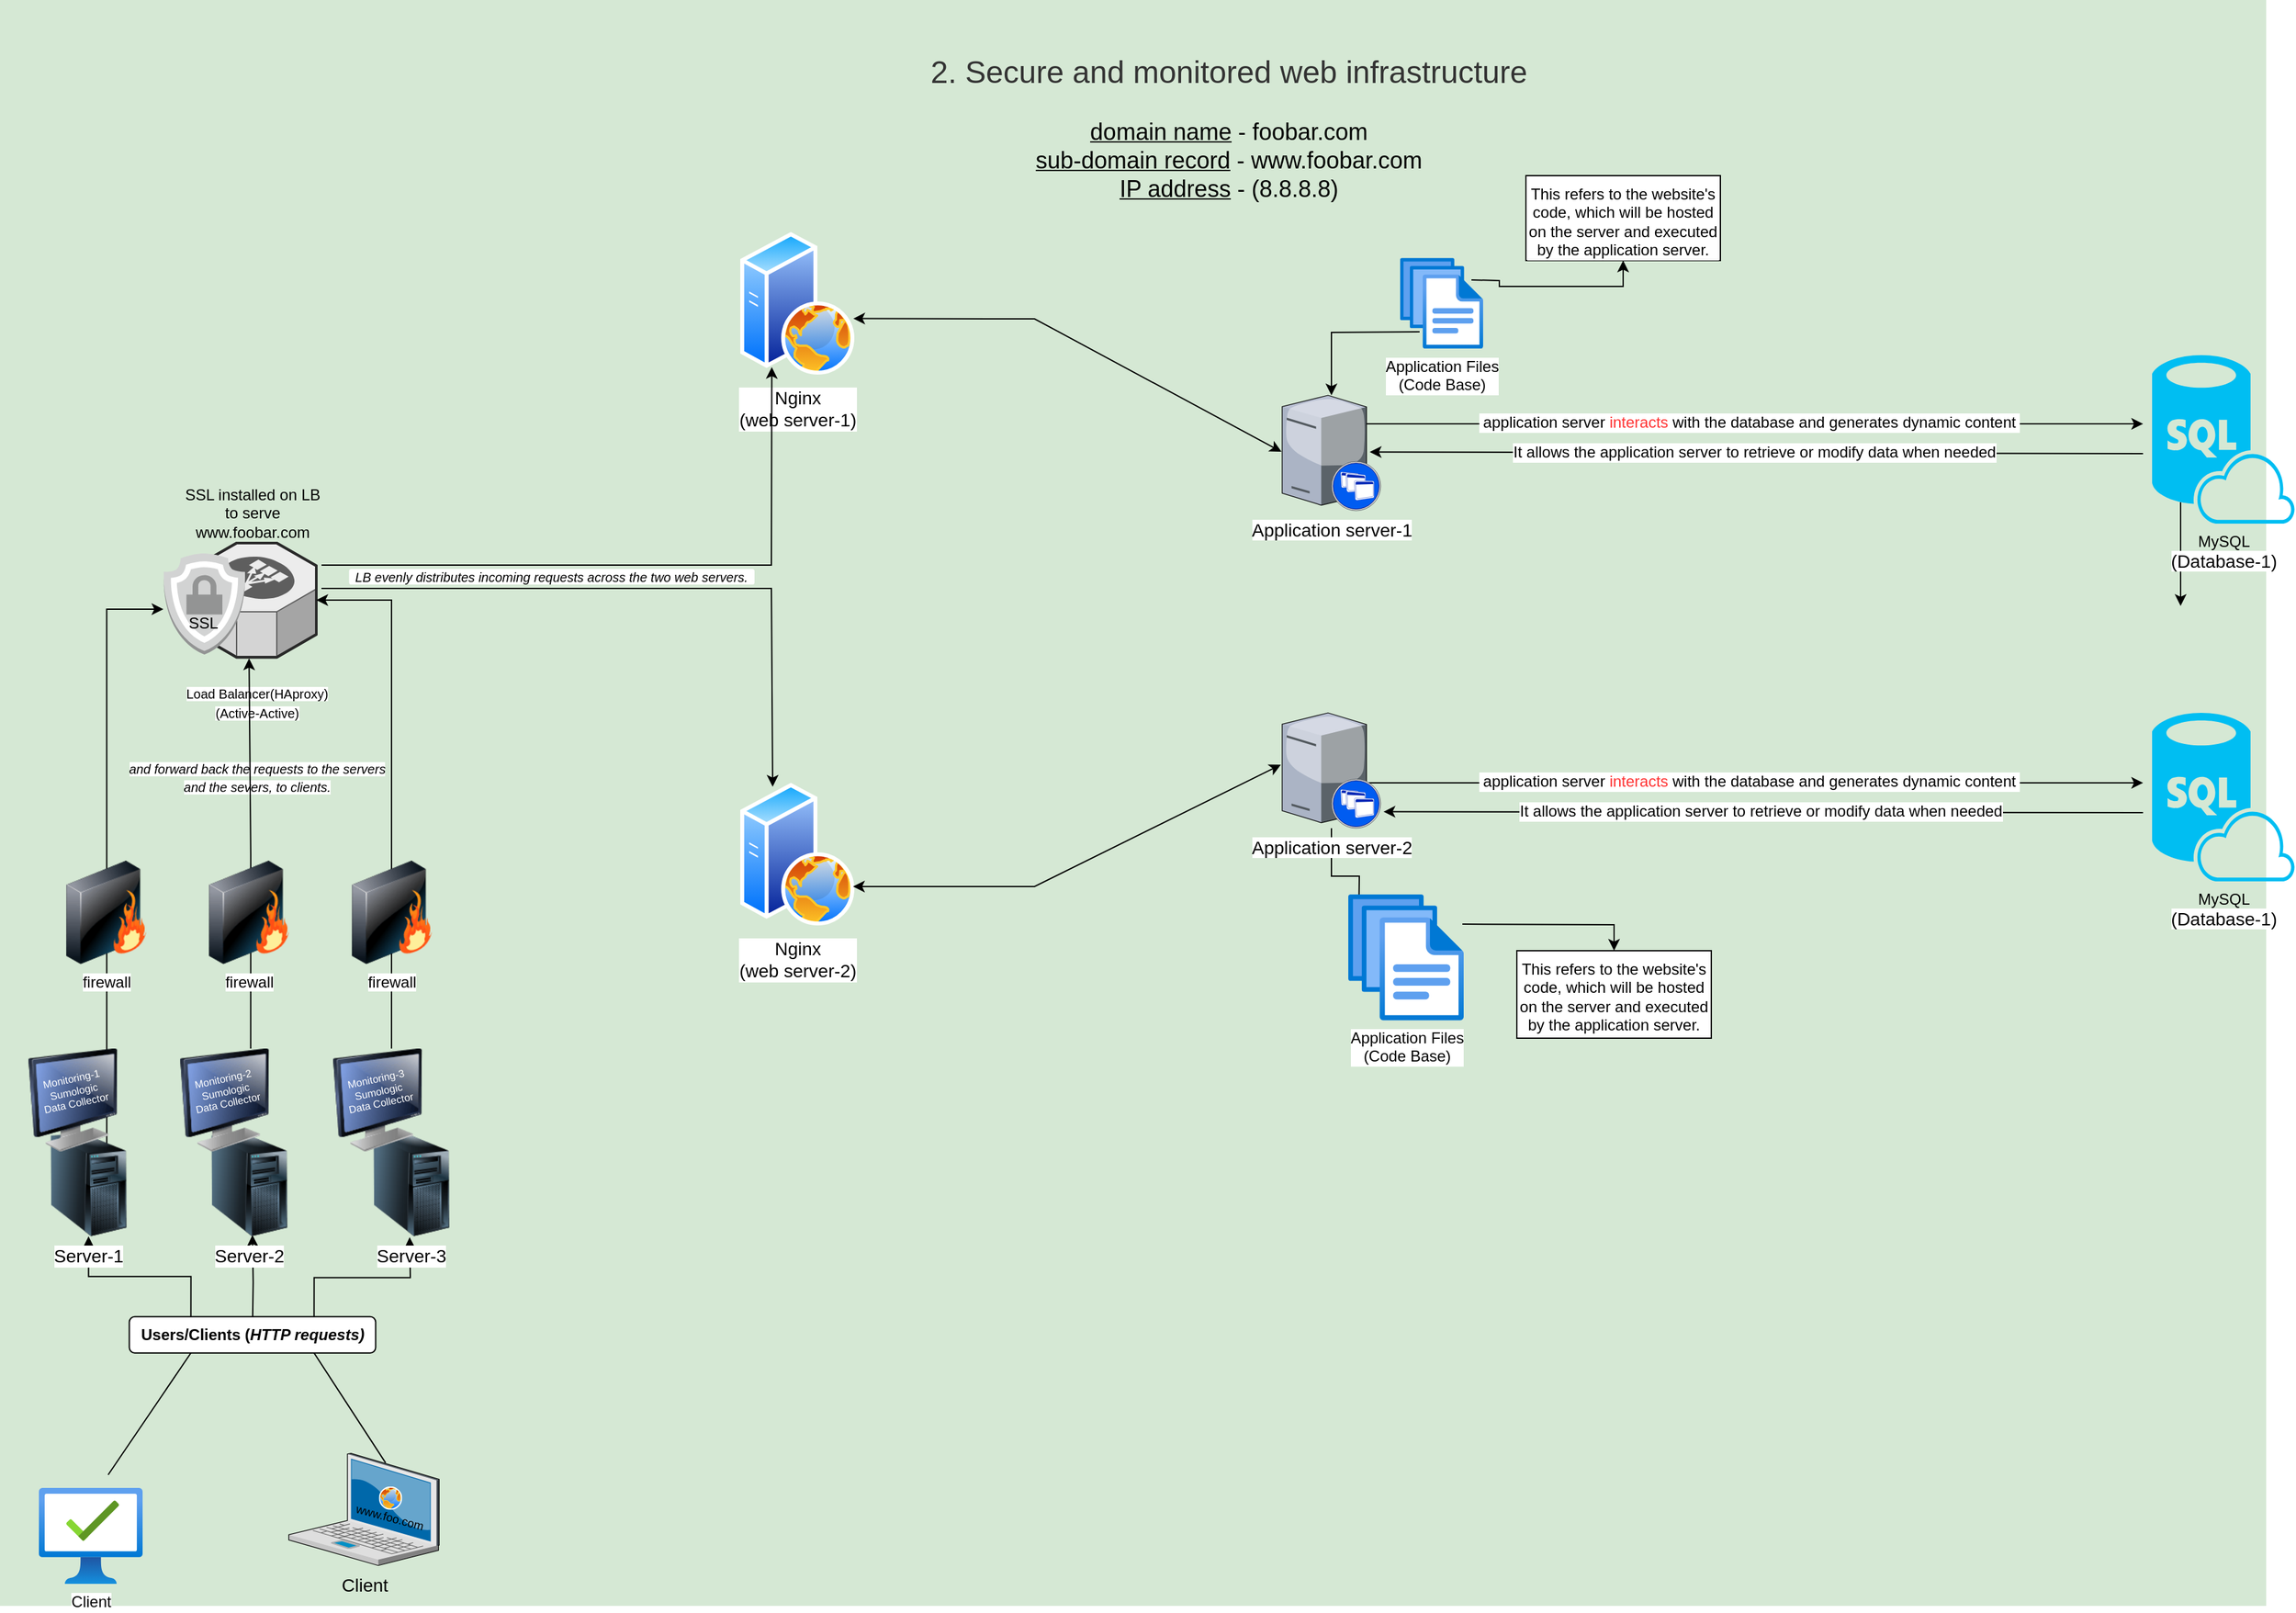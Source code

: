<mxfile version="22.1.17" type="github">
  <diagram id="C5RBs43oDa-KdzZeNtuy" name="Page-1">
    <mxGraphModel dx="1467" dy="723" grid="1" gridSize="10" guides="1" tooltips="1" connect="1" arrows="1" fold="1" page="1" pageScale="1" pageWidth="827" pageHeight="1169" math="0" shadow="0">
      <root>
        <mxCell id="WIyWlLk6GJQsqaUBKTNV-0" />
        <mxCell id="WIyWlLk6GJQsqaUBKTNV-1" parent="WIyWlLk6GJQsqaUBKTNV-0" />
        <mxCell id="R22uzPUmE0PmxV476rB4-1" value="" style="rounded=0;whiteSpace=wrap;html=1;fillColor=#d5e8d4;strokeColor=none;movable=0;resizable=0;rotatable=0;deletable=0;editable=0;locked=1;connectable=0;" vertex="1" parent="WIyWlLk6GJQsqaUBKTNV-1">
          <mxGeometry x="420" y="60" width="1748" height="1239" as="geometry" />
        </mxCell>
        <mxCell id="R22uzPUmE0PmxV476rB4-2" value="&lt;font style=&quot;font-size: 14px;&quot;&gt;Nginx&lt;br&gt;(web server-2)&lt;/font&gt;" style="image;aspect=fixed;perimeter=ellipsePerimeter;html=1;align=center;shadow=0;dashed=0;spacingTop=3;image=img/lib/active_directory/web_server.svg;" vertex="1" parent="WIyWlLk6GJQsqaUBKTNV-1">
          <mxGeometry x="991" y="664" width="88" height="110" as="geometry" />
        </mxCell>
        <mxCell id="R22uzPUmE0PmxV476rB4-3" value="&lt;font style=&quot;font-size: 10px; background-color: rgb(255, 255, 255);&quot;&gt;&lt;br&gt;Load Balancer(HAproxy)&lt;br style=&quot;border-color: var(--border-color);&quot;&gt;(Active-Active)&lt;br style=&quot;border-color: var(--border-color);&quot;&gt;&lt;i style=&quot;border-color: var(--border-color);&quot;&gt;&lt;br style=&quot;border-color: var(--border-color);&quot;&gt;&lt;br style=&quot;border-color: var(--border-color);&quot;&gt;and forward back the requests to the servers&lt;br style=&quot;border-color: var(--border-color);&quot;&gt;and the severs, to clients.&lt;/i&gt;&lt;br&gt;&lt;/font&gt;" style="verticalLabelPosition=bottom;html=1;verticalAlign=top;strokeWidth=1;align=center;outlineConnect=0;dashed=0;outlineConnect=0;shape=mxgraph.aws3d.elasticLoadBalancing;fillColor=#ECECEC;strokeColor=#5E5E5E;aspect=fixed;" vertex="1" parent="WIyWlLk6GJQsqaUBKTNV-1">
          <mxGeometry x="572" y="479" width="92" height="88.17" as="geometry" />
        </mxCell>
        <mxCell id="R22uzPUmE0PmxV476rB4-4" value="&lt;font style=&quot;font-size: 14px;&quot;&gt;Nginx&lt;br&gt;(web server-1)&lt;/font&gt;" style="image;aspect=fixed;perimeter=ellipsePerimeter;html=1;align=center;shadow=0;dashed=0;spacingTop=3;image=img/lib/active_directory/web_server.svg;" vertex="1" parent="WIyWlLk6GJQsqaUBKTNV-1">
          <mxGeometry x="991" y="239" width="88" height="110" as="geometry" />
        </mxCell>
        <mxCell id="R22uzPUmE0PmxV476rB4-5" value="" style="outlineConnect=0;dashed=0;verticalLabelPosition=bottom;verticalAlign=top;align=center;html=1;shape=mxgraph.aws3.ssl_padlock;fillColor=#D2D3D3;gradientColor=none;" vertex="1" parent="WIyWlLk6GJQsqaUBKTNV-1">
          <mxGeometry x="546" y="487" width="63" height="78" as="geometry" />
        </mxCell>
        <mxCell id="R22uzPUmE0PmxV476rB4-6" value="" style="endArrow=classic;startArrow=classic;html=1;rounded=0;exitX=0.991;exitY=0.607;exitDx=0;exitDy=0;exitPerimeter=0;entryX=-0.007;entryY=0.489;entryDx=0;entryDy=0;entryPerimeter=0;" edge="1" parent="WIyWlLk6GJQsqaUBKTNV-1" source="R22uzPUmE0PmxV476rB4-4" target="R22uzPUmE0PmxV476rB4-18">
          <mxGeometry width="50" height="50" relative="1" as="geometry">
            <mxPoint x="1076.0" y="345" as="sourcePoint" />
            <mxPoint x="1358" y="430" as="targetPoint" />
            <Array as="points">
              <mxPoint x="1218" y="306" />
            </Array>
          </mxGeometry>
        </mxCell>
        <mxCell id="R22uzPUmE0PmxV476rB4-7" value="&lt;div style=&quot;border-color: var(--border-color); font-size: 14px;&quot;&gt;&lt;font style=&quot;border-color: var(--border-color); background-color: initial; color: rgb(51, 51, 51); font-size: 24px;&quot;&gt;2. Secure and monitored we&lt;/font&gt;&lt;font style=&quot;border-color: var(--border-color); background-color: initial; color: rgb(51, 51, 51); font-size: 24px;&quot;&gt;b infrastructure&lt;/font&gt;&lt;br style=&quot;border-color: var(--border-color);&quot;&gt;&lt;/div&gt;&lt;div style=&quot;border-color: var(--border-color); font-size: 14px;&quot;&gt;&lt;font style=&quot;border-color: var(--border-color); font-size: 18px;&quot;&gt;&lt;br style=&quot;border-color: var(--border-color);&quot;&gt;&lt;/font&gt;&lt;/div&gt;&lt;div style=&quot;border-color: var(--border-color); font-size: 14px;&quot;&gt;&lt;font style=&quot;border-color: var(--border-color); font-size: 18px;&quot;&gt;&lt;u style=&quot;border-color: var(--border-color);&quot;&gt;domain name&lt;/u&gt;&amp;nbsp;- foobar.com&lt;/font&gt;&lt;/div&gt;&lt;div style=&quot;border-color: var(--border-color); font-size: 14px;&quot;&gt;&lt;font style=&quot;border-color: var(--border-color); font-size: 18px;&quot;&gt;&lt;u style=&quot;border-color: var(--border-color);&quot;&gt;sub-domain record&lt;/u&gt;&amp;nbsp;- www.foobar.com&lt;/font&gt;&lt;/div&gt;&lt;div style=&quot;border-color: var(--border-color); font-size: 14px;&quot;&gt;&lt;font style=&quot;border-color: var(--border-color); font-size: 18px;&quot;&gt;&lt;u style=&quot;border-color: var(--border-color);&quot;&gt;IP address&lt;/u&gt;&amp;nbsp;- (8.8.8.8&lt;font style=&quot;border-color: var(--border-color);&quot;&gt;)&lt;/font&gt;&lt;/font&gt;&lt;/div&gt;" style="text;html=1;strokeColor=none;fillColor=none;align=center;verticalAlign=middle;whiteSpace=wrap;rounded=0;" vertex="1" parent="WIyWlLk6GJQsqaUBKTNV-1">
          <mxGeometry x="1098" y="79" width="540" height="160" as="geometry" />
        </mxCell>
        <mxCell id="R22uzPUmE0PmxV476rB4-8" value="" style="edgeStyle=orthogonalEdgeStyle;rounded=0;orthogonalLoop=1;jettySize=auto;html=1;" edge="1" parent="WIyWlLk6GJQsqaUBKTNV-1" target="R22uzPUmE0PmxV476rB4-18">
          <mxGeometry relative="1" as="geometry">
            <mxPoint x="1515" y="316" as="sourcePoint" />
          </mxGeometry>
        </mxCell>
        <mxCell id="R22uzPUmE0PmxV476rB4-9" value="" style="edgeStyle=orthogonalEdgeStyle;rounded=0;orthogonalLoop=1;jettySize=auto;html=1;" edge="1" parent="WIyWlLk6GJQsqaUBKTNV-1" target="R22uzPUmE0PmxV476rB4-11">
          <mxGeometry relative="1" as="geometry">
            <mxPoint x="1555" y="276" as="sourcePoint" />
          </mxGeometry>
        </mxCell>
        <mxCell id="R22uzPUmE0PmxV476rB4-11" value="This refers to the website&#39;s code, which will be hosted on the server and executed by the application server." style="whiteSpace=wrap;html=1;verticalAlign=top;labelBackgroundColor=default;" vertex="1" parent="WIyWlLk6GJQsqaUBKTNV-1">
          <mxGeometry x="1597" y="195.5" width="150" height="65.5" as="geometry" />
        </mxCell>
        <mxCell id="R22uzPUmE0PmxV476rB4-71" value="" style="edgeStyle=orthogonalEdgeStyle;rounded=0;orthogonalLoop=1;jettySize=auto;html=1;" edge="1" parent="WIyWlLk6GJQsqaUBKTNV-1">
          <mxGeometry relative="1" as="geometry">
            <mxPoint x="2102.0" y="447.5" as="sourcePoint" />
            <mxPoint x="2102.0" y="527.5" as="targetPoint" />
          </mxGeometry>
        </mxCell>
        <mxCell id="R22uzPUmE0PmxV476rB4-13" value="" style="endArrow=classic;html=1;rounded=0;exitX=0.727;exitY=0.273;exitDx=0;exitDy=0;exitPerimeter=0;entryX=0.138;entryY=0.244;entryDx=0;entryDy=0;entryPerimeter=0;strokeWidth=1;" edge="1" parent="WIyWlLk6GJQsqaUBKTNV-1">
          <mxGeometry width="50" height="50" relative="1" as="geometry">
            <mxPoint x="1464" y="387" as="sourcePoint" />
            <mxPoint x="2073.04" y="387.02" as="targetPoint" />
          </mxGeometry>
        </mxCell>
        <mxCell id="R22uzPUmE0PmxV476rB4-14" value="&lt;font style=&quot;font-size: 12px;&quot;&gt;&lt;font style=&quot;&quot; color=&quot;#ff3333&quot;&gt;&amp;nbsp;&lt;/font&gt;application server&amp;nbsp;&lt;font style=&quot;&quot; color=&quot;#ff3333&quot;&gt;interacts&lt;/font&gt; with the database and generates dynamic content&amp;nbsp;&lt;/font&gt;" style="edgeLabel;html=1;align=center;verticalAlign=middle;resizable=0;points=[];" vertex="1" connectable="0" parent="R22uzPUmE0PmxV476rB4-13">
          <mxGeometry x="-0.216" y="-1" relative="1" as="geometry">
            <mxPoint x="66" y="-2" as="offset" />
          </mxGeometry>
        </mxCell>
        <mxCell id="R22uzPUmE0PmxV476rB4-15" value="" style="endArrow=classic;html=1;rounded=0;exitX=0.138;exitY=0.531;exitDx=0;exitDy=0;exitPerimeter=0;entryX=0.889;entryY=0.491;entryDx=0;entryDy=0;entryPerimeter=0;strokeWidth=1;" edge="1" parent="WIyWlLk6GJQsqaUBKTNV-1" target="R22uzPUmE0PmxV476rB4-18">
          <mxGeometry width="50" height="50" relative="1" as="geometry">
            <mxPoint x="2073.04" y="409.98" as="sourcePoint" />
            <mxPoint x="1464" y="409" as="targetPoint" />
          </mxGeometry>
        </mxCell>
        <mxCell id="R22uzPUmE0PmxV476rB4-16" value="&lt;font style=&quot;font-size: 12px;&quot;&gt;It allows the application server to retrieve or modify data when needed&lt;/font&gt;" style="edgeLabel;html=1;align=center;verticalAlign=middle;resizable=0;points=[];" vertex="1" connectable="0" parent="R22uzPUmE0PmxV476rB4-15">
          <mxGeometry x="-0.216" y="-1" relative="1" as="geometry">
            <mxPoint x="-66" as="offset" />
          </mxGeometry>
        </mxCell>
        <mxCell id="R22uzPUmE0PmxV476rB4-17" style="edgeStyle=orthogonalEdgeStyle;rounded=0;orthogonalLoop=1;jettySize=auto;html=1;exitX=0.5;exitY=1;exitDx=0;exitDy=0;" edge="1" parent="WIyWlLk6GJQsqaUBKTNV-1">
          <mxGeometry relative="1" as="geometry">
            <mxPoint x="1515" y="316" as="sourcePoint" />
            <mxPoint x="1515" y="316" as="targetPoint" />
          </mxGeometry>
        </mxCell>
        <mxCell id="R22uzPUmE0PmxV476rB4-18" value="&lt;span style=&quot;background-color: rgb(255, 255, 255);&quot;&gt;Application server-1&lt;/span&gt;" style="verticalLabelPosition=bottom;aspect=fixed;html=1;verticalAlign=top;strokeColor=none;shape=mxgraph.citrix.xenapp_server;fillColor=#66B2FF;gradientColor=#0066CC;fontSize=14;" vertex="1" parent="WIyWlLk6GJQsqaUBKTNV-1">
          <mxGeometry x="1409" y="365" width="76" height="89" as="geometry" />
        </mxCell>
        <mxCell id="R22uzPUmE0PmxV476rB4-19" value="" style="edgeStyle=orthogonalEdgeStyle;rounded=0;orthogonalLoop=1;jettySize=auto;html=1;" edge="1" parent="WIyWlLk6GJQsqaUBKTNV-1" target="R22uzPUmE0PmxV476rB4-21">
          <mxGeometry relative="1" as="geometry">
            <mxPoint x="1548" y="773" as="sourcePoint" />
          </mxGeometry>
        </mxCell>
        <mxCell id="R22uzPUmE0PmxV476rB4-21" value="This refers to the website&#39;s code, which will be hosted on the server and executed by the application server." style="whiteSpace=wrap;html=1;verticalAlign=top;labelBackgroundColor=default;" vertex="1" parent="WIyWlLk6GJQsqaUBKTNV-1">
          <mxGeometry x="1590" y="793.5" width="150" height="67.5" as="geometry" />
        </mxCell>
        <mxCell id="R22uzPUmE0PmxV476rB4-23" value="" style="endArrow=classic;html=1;rounded=0;exitX=0.727;exitY=0.273;exitDx=0;exitDy=0;exitPerimeter=0;entryX=0.138;entryY=0.244;entryDx=0;entryDy=0;entryPerimeter=0;strokeWidth=1;" edge="1" parent="WIyWlLk6GJQsqaUBKTNV-1">
          <mxGeometry width="50" height="50" relative="1" as="geometry">
            <mxPoint x="1464" y="664" as="sourcePoint" />
            <mxPoint x="2073.04" y="664.02" as="targetPoint" />
          </mxGeometry>
        </mxCell>
        <mxCell id="R22uzPUmE0PmxV476rB4-24" value="&lt;font style=&quot;font-size: 12px;&quot;&gt;&lt;font style=&quot;&quot; color=&quot;#ff3333&quot;&gt;&amp;nbsp;&lt;/font&gt;application server&amp;nbsp;&lt;font style=&quot;&quot; color=&quot;#ff3333&quot;&gt;interacts&lt;/font&gt; with the database and generates dynamic content&amp;nbsp;&lt;/font&gt;" style="edgeLabel;html=1;align=center;verticalAlign=middle;resizable=0;points=[];" vertex="1" connectable="0" parent="R22uzPUmE0PmxV476rB4-23">
          <mxGeometry x="-0.216" y="-1" relative="1" as="geometry">
            <mxPoint x="66" y="-2" as="offset" />
          </mxGeometry>
        </mxCell>
        <mxCell id="R22uzPUmE0PmxV476rB4-25" value="" style="endArrow=classic;html=1;rounded=0;exitX=0.138;exitY=0.531;exitDx=0;exitDy=0;exitPerimeter=0;entryX=1.029;entryY=0.857;entryDx=0;entryDy=0;entryPerimeter=0;strokeWidth=1;" edge="1" parent="WIyWlLk6GJQsqaUBKTNV-1" target="R22uzPUmE0PmxV476rB4-29">
          <mxGeometry width="50" height="50" relative="1" as="geometry">
            <mxPoint x="2073.04" y="686.98" as="sourcePoint" />
            <mxPoint x="1464" y="686" as="targetPoint" />
          </mxGeometry>
        </mxCell>
        <mxCell id="R22uzPUmE0PmxV476rB4-26" value="&lt;font style=&quot;font-size: 12px;&quot;&gt;It allows the application server to retrieve or modify data when needed&lt;/font&gt;" style="edgeLabel;html=1;align=center;verticalAlign=middle;resizable=0;points=[];" vertex="1" connectable="0" parent="R22uzPUmE0PmxV476rB4-25">
          <mxGeometry x="-0.216" y="-1" relative="1" as="geometry">
            <mxPoint x="-66" as="offset" />
          </mxGeometry>
        </mxCell>
        <mxCell id="R22uzPUmE0PmxV476rB4-27" style="edgeStyle=orthogonalEdgeStyle;rounded=0;orthogonalLoop=1;jettySize=auto;html=1;exitX=0.5;exitY=1;exitDx=0;exitDy=0;" edge="1" parent="WIyWlLk6GJQsqaUBKTNV-1">
          <mxGeometry relative="1" as="geometry">
            <mxPoint x="1508" y="813" as="sourcePoint" />
            <mxPoint x="1508" y="813" as="targetPoint" />
          </mxGeometry>
        </mxCell>
        <mxCell id="R22uzPUmE0PmxV476rB4-28" style="edgeStyle=orthogonalEdgeStyle;rounded=0;orthogonalLoop=1;jettySize=auto;html=1;entryX=0;entryY=0.5;entryDx=0;entryDy=0;" edge="1" parent="WIyWlLk6GJQsqaUBKTNV-1" source="R22uzPUmE0PmxV476rB4-29">
          <mxGeometry relative="1" as="geometry">
            <mxPoint x="1468" y="773" as="targetPoint" />
          </mxGeometry>
        </mxCell>
        <mxCell id="R22uzPUmE0PmxV476rB4-29" value="&lt;span style=&quot;background-color: rgb(255, 255, 255);&quot;&gt;Application server-2&lt;/span&gt;" style="verticalLabelPosition=bottom;aspect=fixed;html=1;verticalAlign=top;strokeColor=none;shape=mxgraph.citrix.xenapp_server;fillColor=#66B2FF;gradientColor=#0066CC;fontSize=14;" vertex="1" parent="WIyWlLk6GJQsqaUBKTNV-1">
          <mxGeometry x="1409" y="610" width="76" height="89" as="geometry" />
        </mxCell>
        <mxCell id="R22uzPUmE0PmxV476rB4-30" style="edgeStyle=none;rounded=0;html=1;startSize=10;endSize=10;jettySize=auto;orthogonalLoop=1;fontSize=14;endArrow=none;endFill=0;strokeWidth=1;exitX=0.644;exitY=0.085;exitDx=0;exitDy=0;exitPerimeter=0;entryX=0.75;entryY=1;entryDx=0;entryDy=0;" edge="1" parent="WIyWlLk6GJQsqaUBKTNV-1" source="R22uzPUmE0PmxV476rB4-31" target="R22uzPUmE0PmxV476rB4-37">
          <mxGeometry relative="1" as="geometry">
            <mxPoint x="613.75" y="992.86" as="targetPoint" />
          </mxGeometry>
        </mxCell>
        <mxCell id="R22uzPUmE0PmxV476rB4-31" value="Client" style="verticalLabelPosition=bottom;aspect=fixed;html=1;verticalAlign=top;strokeColor=none;shape=mxgraph.citrix.laptop_2;fillColor=#66B2FF;gradientColor=#0066CC;fontSize=14;" vertex="1" parent="WIyWlLk6GJQsqaUBKTNV-1">
          <mxGeometry x="642.75" y="1181.36" width="116" height="86.5" as="geometry" />
        </mxCell>
        <mxCell id="R22uzPUmE0PmxV476rB4-32" style="edgeStyle=none;rounded=0;html=1;startSize=10;endSize=10;jettySize=auto;orthogonalLoop=1;fontSize=14;endArrow=none;endFill=0;strokeWidth=1;exitX=0.693;exitY=0.286;exitDx=0;exitDy=0;exitPerimeter=0;entryX=0.25;entryY=1;entryDx=0;entryDy=0;" edge="1" parent="WIyWlLk6GJQsqaUBKTNV-1" target="R22uzPUmE0PmxV476rB4-37">
          <mxGeometry relative="1" as="geometry">
            <mxPoint x="503.427" y="1197.888" as="sourcePoint" />
            <mxPoint x="613.75" y="992.86" as="targetPoint" />
          </mxGeometry>
        </mxCell>
        <mxCell id="R22uzPUmE0PmxV476rB4-34" style="edgeStyle=orthogonalEdgeStyle;rounded=0;orthogonalLoop=1;jettySize=auto;html=1;exitX=0.25;exitY=0;exitDx=0;exitDy=0;" edge="1" parent="WIyWlLk6GJQsqaUBKTNV-1" source="R22uzPUmE0PmxV476rB4-37" target="R22uzPUmE0PmxV476rB4-45">
          <mxGeometry relative="1" as="geometry" />
        </mxCell>
        <mxCell id="R22uzPUmE0PmxV476rB4-35" style="edgeStyle=orthogonalEdgeStyle;rounded=0;orthogonalLoop=1;jettySize=auto;html=1;exitX=0.75;exitY=0;exitDx=0;exitDy=0;entryX=0.197;entryY=1.001;entryDx=0;entryDy=0;entryPerimeter=0;" edge="1" parent="WIyWlLk6GJQsqaUBKTNV-1" source="R22uzPUmE0PmxV476rB4-37">
          <mxGeometry relative="1" as="geometry">
            <mxPoint x="736" y="1014.56" as="targetPoint" />
          </mxGeometry>
        </mxCell>
        <mxCell id="R22uzPUmE0PmxV476rB4-36" style="edgeStyle=orthogonalEdgeStyle;rounded=0;orthogonalLoop=1;jettySize=auto;html=1;exitX=0.5;exitY=0;exitDx=0;exitDy=0;entryX=0.531;entryY=0.875;entryDx=0;entryDy=0;entryPerimeter=0;" edge="1" parent="WIyWlLk6GJQsqaUBKTNV-1">
          <mxGeometry relative="1" as="geometry">
            <mxPoint x="614.75" y="1084.86" as="sourcePoint" />
            <mxPoint x="614.73" y="1012.86" as="targetPoint" />
          </mxGeometry>
        </mxCell>
        <mxCell id="R22uzPUmE0PmxV476rB4-37" value="&lt;b&gt;Users/Clients (&lt;i&gt;HTTP requests)&lt;/i&gt;&lt;br&gt;&lt;/b&gt;" style="rounded=1;whiteSpace=wrap;html=1;" vertex="1" parent="WIyWlLk6GJQsqaUBKTNV-1">
          <mxGeometry x="519.75" y="1075.86" width="190" height="28" as="geometry" />
        </mxCell>
        <mxCell id="R22uzPUmE0PmxV476rB4-38" value="&lt;font style=&quot;font-size: 9px;&quot;&gt;www.foo.com&lt;/font&gt;" style="text;html=1;strokeColor=none;fillColor=none;align=center;verticalAlign=middle;whiteSpace=wrap;rounded=0;rotation=15;" vertex="1" parent="WIyWlLk6GJQsqaUBKTNV-1">
          <mxGeometry x="696.75" y="1221.86" width="48.37" height="16.55" as="geometry" />
        </mxCell>
        <mxCell id="R22uzPUmE0PmxV476rB4-39" value="" style="image;aspect=fixed;perimeter=ellipsePerimeter;html=1;align=center;shadow=0;dashed=0;spacingTop=3;image=img/lib/active_directory/internet_globe.svg;" vertex="1" parent="WIyWlLk6GJQsqaUBKTNV-1">
          <mxGeometry x="712.25" y="1206.86" width="18" height="18" as="geometry" />
        </mxCell>
        <mxCell id="R22uzPUmE0PmxV476rB4-42" style="edgeStyle=orthogonalEdgeStyle;rounded=0;orthogonalLoop=1;jettySize=auto;html=1;exitX=0.75;exitY=0;exitDx=0;exitDy=0;entryX=0.436;entryY=0.919;entryDx=0;entryDy=0;entryPerimeter=0;" edge="1" parent="WIyWlLk6GJQsqaUBKTNV-1" source="R22uzPUmE0PmxV476rB4-51">
          <mxGeometry relative="1" as="geometry">
            <mxPoint x="612.25" y="857.86" as="sourcePoint" />
            <mxPoint x="612.112" y="568.028" as="targetPoint" />
          </mxGeometry>
        </mxCell>
        <mxCell id="R22uzPUmE0PmxV476rB4-43" value="&lt;font style=&quot;font-size: 14px;&quot;&gt;Server-3&lt;/font&gt;" style="image;html=1;image=img/lib/clip_art/computers/Server_Tower_128x128.png" vertex="1" parent="WIyWlLk6GJQsqaUBKTNV-1">
          <mxGeometry x="697.25" y="933.86" width="80" height="80" as="geometry" />
        </mxCell>
        <mxCell id="R22uzPUmE0PmxV476rB4-44" style="edgeStyle=orthogonalEdgeStyle;rounded=0;orthogonalLoop=1;jettySize=auto;html=1;exitX=0.676;exitY=0.125;exitDx=0;exitDy=0;exitPerimeter=0;" edge="1" parent="WIyWlLk6GJQsqaUBKTNV-1" source="R22uzPUmE0PmxV476rB4-45" target="R22uzPUmE0PmxV476rB4-5">
          <mxGeometry relative="1" as="geometry">
            <mxPoint x="502.303" y="849.86" as="sourcePoint" />
            <mxPoint x="578.25" y="628.03" as="targetPoint" />
            <Array as="points">
              <mxPoint x="502" y="530" />
            </Array>
          </mxGeometry>
        </mxCell>
        <mxCell id="R22uzPUmE0PmxV476rB4-45" value="&lt;font style=&quot;font-size: 14px;&quot;&gt;Server-1&lt;/font&gt;" style="image;html=1;image=img/lib/clip_art/computers/Server_Tower_128x128.png" vertex="1" parent="WIyWlLk6GJQsqaUBKTNV-1">
          <mxGeometry x="448.25" y="933.86" width="80" height="80" as="geometry" />
        </mxCell>
        <mxCell id="R22uzPUmE0PmxV476rB4-46" value="&lt;font style=&quot;font-size: 14px;&quot;&gt;Server-2&lt;/font&gt;" style="image;html=1;image=img/lib/clip_art/computers/Server_Tower_128x128.png" vertex="1" parent="WIyWlLk6GJQsqaUBKTNV-1">
          <mxGeometry x="572.25" y="933.86" width="80" height="80" as="geometry" />
        </mxCell>
        <mxCell id="R22uzPUmE0PmxV476rB4-47" value="" style="group" vertex="1" connectable="0" parent="WIyWlLk6GJQsqaUBKTNV-1">
          <mxGeometry x="434.997" y="869" width="84.726" height="80.0" as="geometry" />
        </mxCell>
        <mxCell id="R22uzPUmE0PmxV476rB4-48" value="" style="image;html=1;image=img/lib/clip_art/computers/Monitor_128x128.png" vertex="1" parent="R22uzPUmE0PmxV476rB4-47">
          <mxGeometry x="1.363" width="80" height="80" as="geometry" />
        </mxCell>
        <mxCell id="R22uzPUmE0PmxV476rB4-49" value="&lt;font style=&quot;font-size: 8px;&quot;&gt;Monitoring-1&lt;br&gt;Sumologic&lt;br&gt;Data&amp;nbsp;Collector&lt;br&gt;&lt;/font&gt;" style="text;html=1;strokeColor=none;fillColor=none;align=center;verticalAlign=middle;whiteSpace=wrap;rounded=0;fontSize=6;fontColor=#FFFFFF;rotation=-12;" vertex="1" parent="R22uzPUmE0PmxV476rB4-47">
          <mxGeometry x="2.363" y="17.36" width="80" height="31.14" as="geometry" />
        </mxCell>
        <mxCell id="R22uzPUmE0PmxV476rB4-50" value="" style="group" vertex="1" connectable="0" parent="WIyWlLk6GJQsqaUBKTNV-1">
          <mxGeometry x="552" y="869" width="84.726" height="80.0" as="geometry" />
        </mxCell>
        <mxCell id="R22uzPUmE0PmxV476rB4-51" value="" style="image;html=1;image=img/lib/clip_art/computers/Monitor_128x128.png" vertex="1" parent="R22uzPUmE0PmxV476rB4-50">
          <mxGeometry x="1.363" width="80" height="80" as="geometry" />
        </mxCell>
        <mxCell id="R22uzPUmE0PmxV476rB4-52" value="&lt;font style=&quot;font-size: 8px;&quot;&gt;Monitoring-2&lt;br&gt;Sumologic&lt;br&gt;Data&amp;nbsp;Collector&lt;br&gt;&lt;/font&gt;" style="text;html=1;strokeColor=none;fillColor=none;align=center;verticalAlign=middle;whiteSpace=wrap;rounded=0;fontSize=6;fontColor=#FFFFFF;rotation=-12;" vertex="1" parent="R22uzPUmE0PmxV476rB4-50">
          <mxGeometry x="2.363" y="17.36" width="80" height="31.14" as="geometry" />
        </mxCell>
        <mxCell id="R22uzPUmE0PmxV476rB4-53" value="" style="group" vertex="1" connectable="0" parent="WIyWlLk6GJQsqaUBKTNV-1">
          <mxGeometry x="669.997" y="869" width="84.726" height="80.0" as="geometry" />
        </mxCell>
        <mxCell id="R22uzPUmE0PmxV476rB4-54" value="" style="image;html=1;image=img/lib/clip_art/computers/Monitor_128x128.png" vertex="1" parent="R22uzPUmE0PmxV476rB4-53">
          <mxGeometry x="1.363" width="80" height="80" as="geometry" />
        </mxCell>
        <mxCell id="R22uzPUmE0PmxV476rB4-55" value="&lt;font style=&quot;font-size: 8px;&quot;&gt;Monitoring-3&lt;br&gt;Sumologic&lt;br&gt;Data&amp;nbsp;Collector&lt;br&gt;&lt;/font&gt;" style="text;html=1;strokeColor=none;fillColor=none;align=center;verticalAlign=middle;whiteSpace=wrap;rounded=0;fontSize=6;fontColor=#FFFFFF;rotation=-12;" vertex="1" parent="R22uzPUmE0PmxV476rB4-53">
          <mxGeometry x="2.363" y="17.36" width="80" height="31.14" as="geometry" />
        </mxCell>
        <mxCell id="R22uzPUmE0PmxV476rB4-56" value="SSL installed on LB&lt;br style=&quot;border-color: var(--border-color);&quot;&gt;&lt;span style=&quot;&quot;&gt;to serve&lt;/span&gt;&lt;br style=&quot;border-color: var(--border-color);&quot;&gt;&lt;span style=&quot;&quot;&gt;www.foobar.com&lt;/span&gt;" style="text;html=1;strokeColor=none;fillColor=none;align=center;verticalAlign=middle;whiteSpace=wrap;rounded=0;" vertex="1" parent="WIyWlLk6GJQsqaUBKTNV-1">
          <mxGeometry x="549.75" y="441" width="130" height="30" as="geometry" />
        </mxCell>
        <mxCell id="R22uzPUmE0PmxV476rB4-57" value="SSL" style="text;html=1;strokeColor=none;fillColor=none;align=center;verticalAlign=middle;whiteSpace=wrap;rounded=0;" vertex="1" parent="WIyWlLk6GJQsqaUBKTNV-1">
          <mxGeometry x="546.5" y="526" width="60" height="30" as="geometry" />
        </mxCell>
        <mxCell id="R22uzPUmE0PmxV476rB4-58" value="" style="edgeStyle=orthogonalEdgeStyle;rounded=0;orthogonalLoop=1;jettySize=auto;html=1;" edge="1" parent="WIyWlLk6GJQsqaUBKTNV-1" source="R22uzPUmE0PmxV476rB4-54" target="R22uzPUmE0PmxV476rB4-3">
          <mxGeometry relative="1" as="geometry">
            <mxPoint x="722.25" y="849.86" as="sourcePoint" />
            <mxPoint x="664" y="523" as="targetPoint" />
            <Array as="points">
              <mxPoint x="722" y="523" />
            </Array>
          </mxGeometry>
        </mxCell>
        <mxCell id="R22uzPUmE0PmxV476rB4-59" value="firewall" style="image;html=1;image=img/lib/clip_art/networking/Firewall_128x128.png" vertex="1" parent="WIyWlLk6GJQsqaUBKTNV-1">
          <mxGeometry x="572" y="724" width="80" height="80" as="geometry" />
        </mxCell>
        <mxCell id="R22uzPUmE0PmxV476rB4-60" value="firewall" style="image;html=1;image=img/lib/clip_art/networking/Firewall_128x128.png" vertex="1" parent="WIyWlLk6GJQsqaUBKTNV-1">
          <mxGeometry x="461.93" y="724" width="80" height="80" as="geometry" />
        </mxCell>
        <mxCell id="R22uzPUmE0PmxV476rB4-61" value="firewall" style="image;html=1;image=img/lib/clip_art/networking/Firewall_128x128.png" vertex="1" parent="WIyWlLk6GJQsqaUBKTNV-1">
          <mxGeometry x="682.25" y="724" width="80" height="80" as="geometry" />
        </mxCell>
        <mxCell id="R22uzPUmE0PmxV476rB4-62" value="" style="endArrow=classic;startArrow=classic;html=1;rounded=0;exitX=0.991;exitY=0.607;exitDx=0;exitDy=0;exitPerimeter=0;entryX=-0.013;entryY=0.449;entryDx=0;entryDy=0;entryPerimeter=0;" edge="1" parent="WIyWlLk6GJQsqaUBKTNV-1" target="R22uzPUmE0PmxV476rB4-29">
          <mxGeometry width="50" height="50" relative="1" as="geometry">
            <mxPoint x="1078" y="744" as="sourcePoint" />
            <mxPoint x="1358" y="620" as="targetPoint" />
            <Array as="points">
              <mxPoint x="1218" y="744" />
            </Array>
          </mxGeometry>
        </mxCell>
        <mxCell id="R22uzPUmE0PmxV476rB4-63" value="" style="endArrow=classic;html=1;rounded=0;entryX=0.25;entryY=1;entryDx=0;entryDy=0;" edge="1" parent="WIyWlLk6GJQsqaUBKTNV-1" target="R22uzPUmE0PmxV476rB4-4">
          <mxGeometry width="50" height="50" relative="1" as="geometry">
            <mxPoint x="668" y="496" as="sourcePoint" />
            <mxPoint x="1015" y="416" as="targetPoint" />
            <Array as="points">
              <mxPoint x="1015" y="496" />
            </Array>
          </mxGeometry>
        </mxCell>
        <mxCell id="R22uzPUmE0PmxV476rB4-64" value="" style="endArrow=classic;html=1;rounded=0;entryX=0.25;entryY=1;entryDx=0;entryDy=0;" edge="1" parent="WIyWlLk6GJQsqaUBKTNV-1">
          <mxGeometry width="50" height="50" relative="1" as="geometry">
            <mxPoint x="668.0" y="514.0" as="sourcePoint" />
            <mxPoint x="1016.0" y="667.0" as="targetPoint" />
            <Array as="points">
              <mxPoint x="1015.0" y="514.0" />
            </Array>
          </mxGeometry>
        </mxCell>
        <mxCell id="R22uzPUmE0PmxV476rB4-65" value="&lt;i style=&quot;border-color: var(--border-color); font-size: 10px;&quot;&gt;LB evenly distributes incoming requests across the two web servers.&lt;/i&gt;" style="text;html=1;strokeColor=none;fillColor=default;align=center;verticalAlign=middle;whiteSpace=wrap;rounded=1;fontSize=10;" vertex="1" parent="WIyWlLk6GJQsqaUBKTNV-1">
          <mxGeometry x="689.25" y="499" width="312.75" height="12" as="geometry" />
        </mxCell>
        <mxCell id="R22uzPUmE0PmxV476rB4-66" value="Client" style="image;aspect=fixed;html=1;points=[];align=center;fontSize=12;image=img/lib/azure2/management_governance/Managed_Desktop.svg;" vertex="1" parent="WIyWlLk6GJQsqaUBKTNV-1">
          <mxGeometry x="450" y="1207.82" width="80" height="74.35" as="geometry" />
        </mxCell>
        <mxCell id="R22uzPUmE0PmxV476rB4-67" value="Application Files&lt;br style=&quot;border-color: var(--border-color);&quot;&gt;(Code Base)" style="image;aspect=fixed;html=1;points=[];align=center;fontSize=12;image=img/lib/azure2/general/Files.svg;" vertex="1" parent="WIyWlLk6GJQsqaUBKTNV-1">
          <mxGeometry x="1500" y="259" width="64" height="70" as="geometry" />
        </mxCell>
        <mxCell id="R22uzPUmE0PmxV476rB4-68" value="Application Files&lt;br style=&quot;border-color: var(--border-color);&quot;&gt;(Code Base)" style="image;aspect=fixed;html=1;points=[];align=center;fontSize=12;image=img/lib/azure2/general/Files.svg;" vertex="1" parent="WIyWlLk6GJQsqaUBKTNV-1">
          <mxGeometry x="1460" y="750" width="89" height="97.34" as="geometry" />
        </mxCell>
        <mxCell id="R22uzPUmE0PmxV476rB4-69" value="MySQL&lt;br style=&quot;border-color: var(--border-color); font-size: 14px; background-color: rgb(255, 255, 255);&quot;&gt;&lt;span style=&quot;font-size: 14px; background-color: rgb(255, 255, 255);&quot;&gt;(Database-1)&lt;/span&gt;" style="verticalLabelPosition=bottom;html=1;verticalAlign=top;align=center;strokeColor=none;fillColor=#00BEF2;shape=mxgraph.azure.sql_database_sql_azure;" vertex="1" parent="WIyWlLk6GJQsqaUBKTNV-1">
          <mxGeometry x="2080" y="610" width="110" height="130" as="geometry" />
        </mxCell>
        <mxCell id="R22uzPUmE0PmxV476rB4-72" value="MySQL&lt;br style=&quot;border-color: var(--border-color); font-size: 14px; background-color: rgb(255, 255, 255);&quot;&gt;&lt;span style=&quot;font-size: 14px; background-color: rgb(255, 255, 255);&quot;&gt;(Database-1)&lt;/span&gt;" style="verticalLabelPosition=bottom;html=1;verticalAlign=top;align=center;strokeColor=none;fillColor=#00BEF2;shape=mxgraph.azure.sql_database_sql_azure;" vertex="1" parent="WIyWlLk6GJQsqaUBKTNV-1">
          <mxGeometry x="2080" y="334" width="110" height="130" as="geometry" />
        </mxCell>
      </root>
    </mxGraphModel>
  </diagram>
</mxfile>
